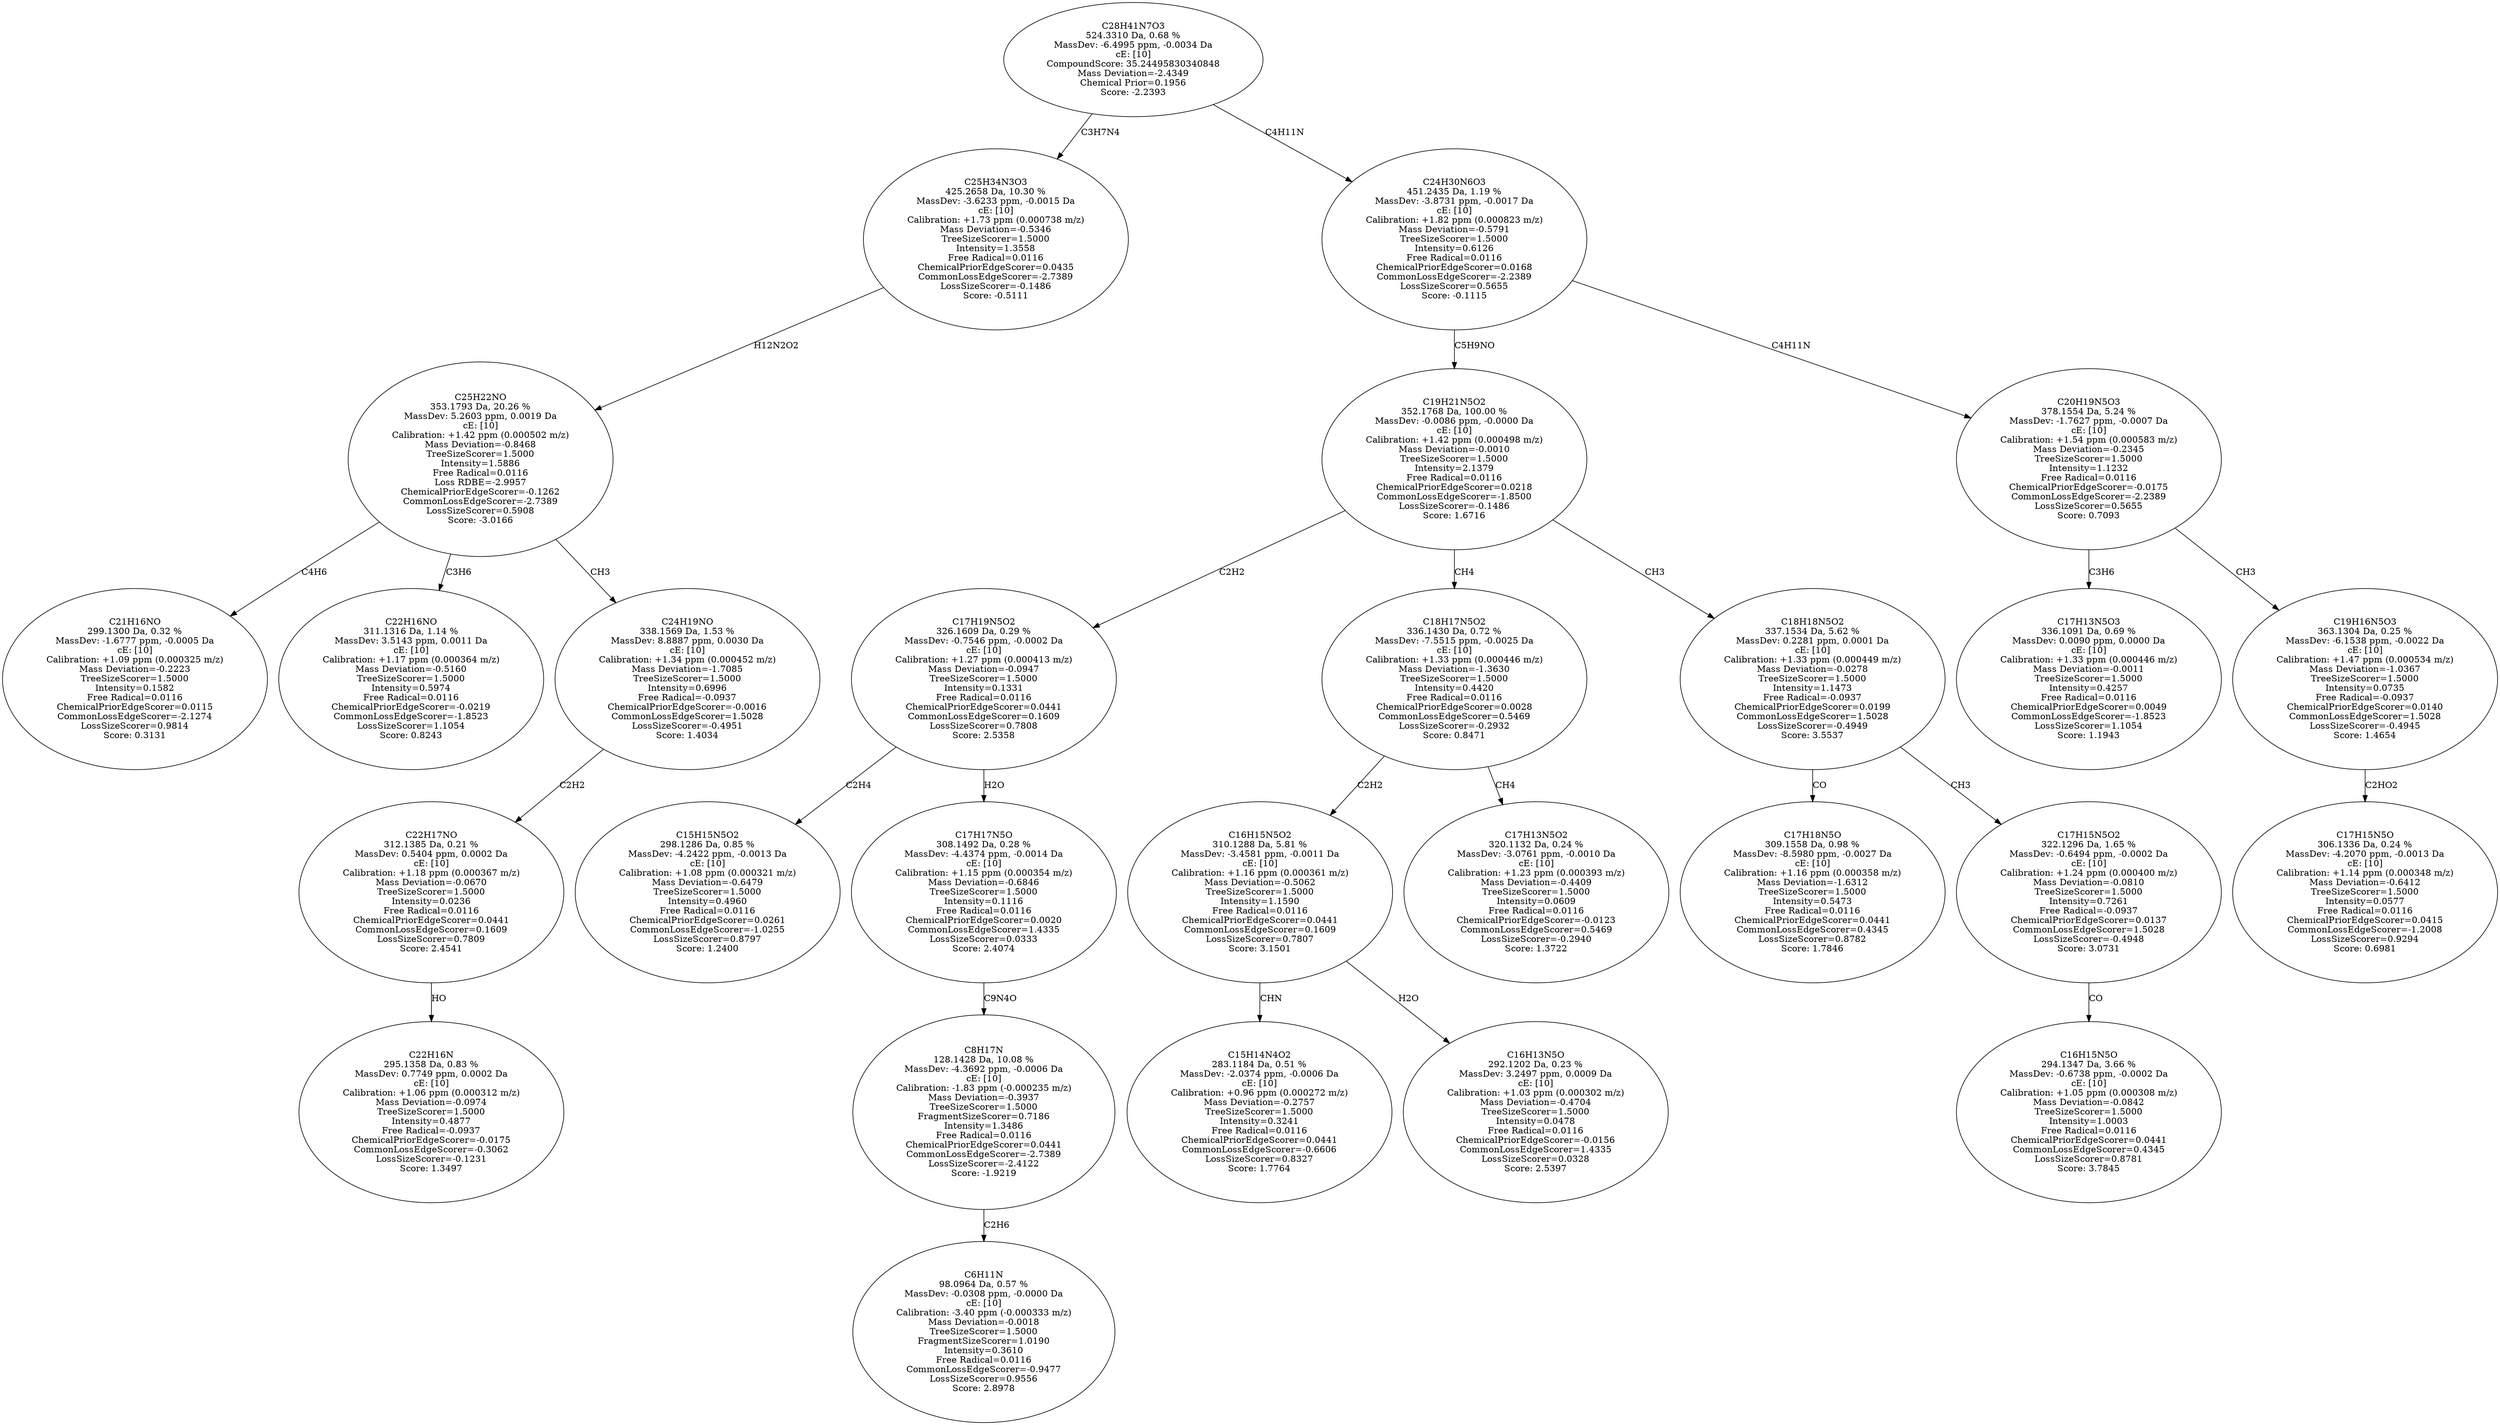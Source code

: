 strict digraph {
v1 [label="C21H16NO\n299.1300 Da, 0.32 %\nMassDev: -1.6777 ppm, -0.0005 Da\ncE: [10]\nCalibration: +1.09 ppm (0.000325 m/z)\nMass Deviation=-0.2223\nTreeSizeScorer=1.5000\nIntensity=0.1582\nFree Radical=0.0116\nChemicalPriorEdgeScorer=0.0115\nCommonLossEdgeScorer=-2.1274\nLossSizeScorer=0.9814\nScore: 0.3131"];
v2 [label="C22H16NO\n311.1316 Da, 1.14 %\nMassDev: 3.5143 ppm, 0.0011 Da\ncE: [10]\nCalibration: +1.17 ppm (0.000364 m/z)\nMass Deviation=-0.5160\nTreeSizeScorer=1.5000\nIntensity=0.5974\nFree Radical=0.0116\nChemicalPriorEdgeScorer=-0.0219\nCommonLossEdgeScorer=-1.8523\nLossSizeScorer=1.1054\nScore: 0.8243"];
v3 [label="C22H16N\n295.1358 Da, 0.83 %\nMassDev: 0.7749 ppm, 0.0002 Da\ncE: [10]\nCalibration: +1.06 ppm (0.000312 m/z)\nMass Deviation=-0.0974\nTreeSizeScorer=1.5000\nIntensity=0.4877\nFree Radical=-0.0937\nChemicalPriorEdgeScorer=-0.0175\nCommonLossEdgeScorer=-0.3062\nLossSizeScorer=-0.1231\nScore: 1.3497"];
v4 [label="C22H17NO\n312.1385 Da, 0.21 %\nMassDev: 0.5404 ppm, 0.0002 Da\ncE: [10]\nCalibration: +1.18 ppm (0.000367 m/z)\nMass Deviation=-0.0670\nTreeSizeScorer=1.5000\nIntensity=0.0236\nFree Radical=0.0116\nChemicalPriorEdgeScorer=0.0441\nCommonLossEdgeScorer=0.1609\nLossSizeScorer=0.7809\nScore: 2.4541"];
v5 [label="C24H19NO\n338.1569 Da, 1.53 %\nMassDev: 8.8887 ppm, 0.0030 Da\ncE: [10]\nCalibration: +1.34 ppm (0.000452 m/z)\nMass Deviation=-1.7085\nTreeSizeScorer=1.5000\nIntensity=0.6996\nFree Radical=-0.0937\nChemicalPriorEdgeScorer=-0.0016\nCommonLossEdgeScorer=1.5028\nLossSizeScorer=-0.4951\nScore: 1.4034"];
v6 [label="C25H22NO\n353.1793 Da, 20.26 %\nMassDev: 5.2603 ppm, 0.0019 Da\ncE: [10]\nCalibration: +1.42 ppm (0.000502 m/z)\nMass Deviation=-0.8468\nTreeSizeScorer=1.5000\nIntensity=1.5886\nFree Radical=0.0116\nLoss RDBE=-2.9957\nChemicalPriorEdgeScorer=-0.1262\nCommonLossEdgeScorer=-2.7389\nLossSizeScorer=0.5908\nScore: -3.0166"];
v7 [label="C25H34N3O3\n425.2658 Da, 10.30 %\nMassDev: -3.6233 ppm, -0.0015 Da\ncE: [10]\nCalibration: +1.73 ppm (0.000738 m/z)\nMass Deviation=-0.5346\nTreeSizeScorer=1.5000\nIntensity=1.3558\nFree Radical=0.0116\nChemicalPriorEdgeScorer=0.0435\nCommonLossEdgeScorer=-2.7389\nLossSizeScorer=-0.1486\nScore: -0.5111"];
v8 [label="C15H15N5O2\n298.1286 Da, 0.85 %\nMassDev: -4.2422 ppm, -0.0013 Da\ncE: [10]\nCalibration: +1.08 ppm (0.000321 m/z)\nMass Deviation=-0.6479\nTreeSizeScorer=1.5000\nIntensity=0.4960\nFree Radical=0.0116\nChemicalPriorEdgeScorer=0.0261\nCommonLossEdgeScorer=-1.0255\nLossSizeScorer=0.8797\nScore: 1.2400"];
v9 [label="C6H11N\n98.0964 Da, 0.57 %\nMassDev: -0.0308 ppm, -0.0000 Da\ncE: [10]\nCalibration: -3.40 ppm (-0.000333 m/z)\nMass Deviation=-0.0018\nTreeSizeScorer=1.5000\nFragmentSizeScorer=1.0190\nIntensity=0.3610\nFree Radical=0.0116\nCommonLossEdgeScorer=-0.9477\nLossSizeScorer=0.9556\nScore: 2.8978"];
v10 [label="C8H17N\n128.1428 Da, 10.08 %\nMassDev: -4.3692 ppm, -0.0006 Da\ncE: [10]\nCalibration: -1.83 ppm (-0.000235 m/z)\nMass Deviation=-0.3937\nTreeSizeScorer=1.5000\nFragmentSizeScorer=0.7186\nIntensity=1.3486\nFree Radical=0.0116\nChemicalPriorEdgeScorer=0.0441\nCommonLossEdgeScorer=-2.7389\nLossSizeScorer=-2.4122\nScore: -1.9219"];
v11 [label="C17H17N5O\n308.1492 Da, 0.28 %\nMassDev: -4.4374 ppm, -0.0014 Da\ncE: [10]\nCalibration: +1.15 ppm (0.000354 m/z)\nMass Deviation=-0.6846\nTreeSizeScorer=1.5000\nIntensity=0.1116\nFree Radical=0.0116\nChemicalPriorEdgeScorer=0.0020\nCommonLossEdgeScorer=1.4335\nLossSizeScorer=0.0333\nScore: 2.4074"];
v12 [label="C17H19N5O2\n326.1609 Da, 0.29 %\nMassDev: -0.7546 ppm, -0.0002 Da\ncE: [10]\nCalibration: +1.27 ppm (0.000413 m/z)\nMass Deviation=-0.0947\nTreeSizeScorer=1.5000\nIntensity=0.1331\nFree Radical=0.0116\nChemicalPriorEdgeScorer=0.0441\nCommonLossEdgeScorer=0.1609\nLossSizeScorer=0.7808\nScore: 2.5358"];
v13 [label="C15H14N4O2\n283.1184 Da, 0.51 %\nMassDev: -2.0374 ppm, -0.0006 Da\ncE: [10]\nCalibration: +0.96 ppm (0.000272 m/z)\nMass Deviation=-0.2757\nTreeSizeScorer=1.5000\nIntensity=0.3241\nFree Radical=0.0116\nChemicalPriorEdgeScorer=0.0441\nCommonLossEdgeScorer=-0.6606\nLossSizeScorer=0.8327\nScore: 1.7764"];
v14 [label="C16H13N5O\n292.1202 Da, 0.23 %\nMassDev: 3.2497 ppm, 0.0009 Da\ncE: [10]\nCalibration: +1.03 ppm (0.000302 m/z)\nMass Deviation=-0.4704\nTreeSizeScorer=1.5000\nIntensity=0.0478\nFree Radical=0.0116\nChemicalPriorEdgeScorer=-0.0156\nCommonLossEdgeScorer=1.4335\nLossSizeScorer=0.0328\nScore: 2.5397"];
v15 [label="C16H15N5O2\n310.1288 Da, 5.81 %\nMassDev: -3.4581 ppm, -0.0011 Da\ncE: [10]\nCalibration: +1.16 ppm (0.000361 m/z)\nMass Deviation=-0.5062\nTreeSizeScorer=1.5000\nIntensity=1.1590\nFree Radical=0.0116\nChemicalPriorEdgeScorer=0.0441\nCommonLossEdgeScorer=0.1609\nLossSizeScorer=0.7807\nScore: 3.1501"];
v16 [label="C17H13N5O2\n320.1132 Da, 0.24 %\nMassDev: -3.0761 ppm, -0.0010 Da\ncE: [10]\nCalibration: +1.23 ppm (0.000393 m/z)\nMass Deviation=-0.4409\nTreeSizeScorer=1.5000\nIntensity=0.0609\nFree Radical=0.0116\nChemicalPriorEdgeScorer=-0.0123\nCommonLossEdgeScorer=0.5469\nLossSizeScorer=-0.2940\nScore: 1.3722"];
v17 [label="C18H17N5O2\n336.1430 Da, 0.72 %\nMassDev: -7.5515 ppm, -0.0025 Da\ncE: [10]\nCalibration: +1.33 ppm (0.000446 m/z)\nMass Deviation=-1.3630\nTreeSizeScorer=1.5000\nIntensity=0.4420\nFree Radical=0.0116\nChemicalPriorEdgeScorer=0.0028\nCommonLossEdgeScorer=0.5469\nLossSizeScorer=-0.2932\nScore: 0.8471"];
v18 [label="C17H18N5O\n309.1558 Da, 0.98 %\nMassDev: -8.5980 ppm, -0.0027 Da\ncE: [10]\nCalibration: +1.16 ppm (0.000358 m/z)\nMass Deviation=-1.6312\nTreeSizeScorer=1.5000\nIntensity=0.5473\nFree Radical=0.0116\nChemicalPriorEdgeScorer=0.0441\nCommonLossEdgeScorer=0.4345\nLossSizeScorer=0.8782\nScore: 1.7846"];
v19 [label="C16H15N5O\n294.1347 Da, 3.66 %\nMassDev: -0.6738 ppm, -0.0002 Da\ncE: [10]\nCalibration: +1.05 ppm (0.000308 m/z)\nMass Deviation=-0.0842\nTreeSizeScorer=1.5000\nIntensity=1.0003\nFree Radical=0.0116\nChemicalPriorEdgeScorer=0.0441\nCommonLossEdgeScorer=0.4345\nLossSizeScorer=0.8781\nScore: 3.7845"];
v20 [label="C17H15N5O2\n322.1296 Da, 1.65 %\nMassDev: -0.6494 ppm, -0.0002 Da\ncE: [10]\nCalibration: +1.24 ppm (0.000400 m/z)\nMass Deviation=-0.0810\nTreeSizeScorer=1.5000\nIntensity=0.7261\nFree Radical=-0.0937\nChemicalPriorEdgeScorer=0.0137\nCommonLossEdgeScorer=1.5028\nLossSizeScorer=-0.4948\nScore: 3.0731"];
v21 [label="C18H18N5O2\n337.1534 Da, 5.62 %\nMassDev: 0.2281 ppm, 0.0001 Da\ncE: [10]\nCalibration: +1.33 ppm (0.000449 m/z)\nMass Deviation=-0.0278\nTreeSizeScorer=1.5000\nIntensity=1.1473\nFree Radical=-0.0937\nChemicalPriorEdgeScorer=0.0199\nCommonLossEdgeScorer=1.5028\nLossSizeScorer=-0.4949\nScore: 3.5537"];
v22 [label="C19H21N5O2\n352.1768 Da, 100.00 %\nMassDev: -0.0086 ppm, -0.0000 Da\ncE: [10]\nCalibration: +1.42 ppm (0.000498 m/z)\nMass Deviation=-0.0010\nTreeSizeScorer=1.5000\nIntensity=2.1379\nFree Radical=0.0116\nChemicalPriorEdgeScorer=0.0218\nCommonLossEdgeScorer=-1.8500\nLossSizeScorer=-0.1486\nScore: 1.6716"];
v23 [label="C17H13N5O3\n336.1091 Da, 0.69 %\nMassDev: 0.0090 ppm, 0.0000 Da\ncE: [10]\nCalibration: +1.33 ppm (0.000446 m/z)\nMass Deviation=-0.0011\nTreeSizeScorer=1.5000\nIntensity=0.4257\nFree Radical=0.0116\nChemicalPriorEdgeScorer=0.0049\nCommonLossEdgeScorer=-1.8523\nLossSizeScorer=1.1054\nScore: 1.1943"];
v24 [label="C17H15N5O\n306.1336 Da, 0.24 %\nMassDev: -4.2070 ppm, -0.0013 Da\ncE: [10]\nCalibration: +1.14 ppm (0.000348 m/z)\nMass Deviation=-0.6412\nTreeSizeScorer=1.5000\nIntensity=0.0577\nFree Radical=0.0116\nChemicalPriorEdgeScorer=0.0415\nCommonLossEdgeScorer=-1.2008\nLossSizeScorer=0.9294\nScore: 0.6981"];
v25 [label="C19H16N5O3\n363.1304 Da, 0.25 %\nMassDev: -6.1538 ppm, -0.0022 Da\ncE: [10]\nCalibration: +1.47 ppm (0.000534 m/z)\nMass Deviation=-1.0367\nTreeSizeScorer=1.5000\nIntensity=0.0735\nFree Radical=-0.0937\nChemicalPriorEdgeScorer=0.0140\nCommonLossEdgeScorer=1.5028\nLossSizeScorer=-0.4945\nScore: 1.4654"];
v26 [label="C20H19N5O3\n378.1554 Da, 5.24 %\nMassDev: -1.7627 ppm, -0.0007 Da\ncE: [10]\nCalibration: +1.54 ppm (0.000583 m/z)\nMass Deviation=-0.2345\nTreeSizeScorer=1.5000\nIntensity=1.1232\nFree Radical=0.0116\nChemicalPriorEdgeScorer=-0.0175\nCommonLossEdgeScorer=-2.2389\nLossSizeScorer=0.5655\nScore: 0.7093"];
v27 [label="C24H30N6O3\n451.2435 Da, 1.19 %\nMassDev: -3.8731 ppm, -0.0017 Da\ncE: [10]\nCalibration: +1.82 ppm (0.000823 m/z)\nMass Deviation=-0.5791\nTreeSizeScorer=1.5000\nIntensity=0.6126\nFree Radical=0.0116\nChemicalPriorEdgeScorer=0.0168\nCommonLossEdgeScorer=-2.2389\nLossSizeScorer=0.5655\nScore: -0.1115"];
v28 [label="C28H41N7O3\n524.3310 Da, 0.68 %\nMassDev: -6.4995 ppm, -0.0034 Da\ncE: [10]\nCompoundScore: 35.24495830340848\nMass Deviation=-2.4349\nChemical Prior=0.1956\nScore: -2.2393"];
v6 -> v1 [label="C4H6"];
v6 -> v2 [label="C3H6"];
v4 -> v3 [label="HO"];
v5 -> v4 [label="C2H2"];
v6 -> v5 [label="CH3"];
v7 -> v6 [label="H12N2O2"];
v28 -> v7 [label="C3H7N4"];
v12 -> v8 [label="C2H4"];
v10 -> v9 [label="C2H6"];
v11 -> v10 [label="C9N4O"];
v12 -> v11 [label="H2O"];
v22 -> v12 [label="C2H2"];
v15 -> v13 [label="CHN"];
v15 -> v14 [label="H2O"];
v17 -> v15 [label="C2H2"];
v17 -> v16 [label="CH4"];
v22 -> v17 [label="CH4"];
v21 -> v18 [label="CO"];
v20 -> v19 [label="CO"];
v21 -> v20 [label="CH3"];
v22 -> v21 [label="CH3"];
v27 -> v22 [label="C5H9NO"];
v26 -> v23 [label="C3H6"];
v25 -> v24 [label="C2HO2"];
v26 -> v25 [label="CH3"];
v27 -> v26 [label="C4H11N"];
v28 -> v27 [label="C4H11N"];
}
